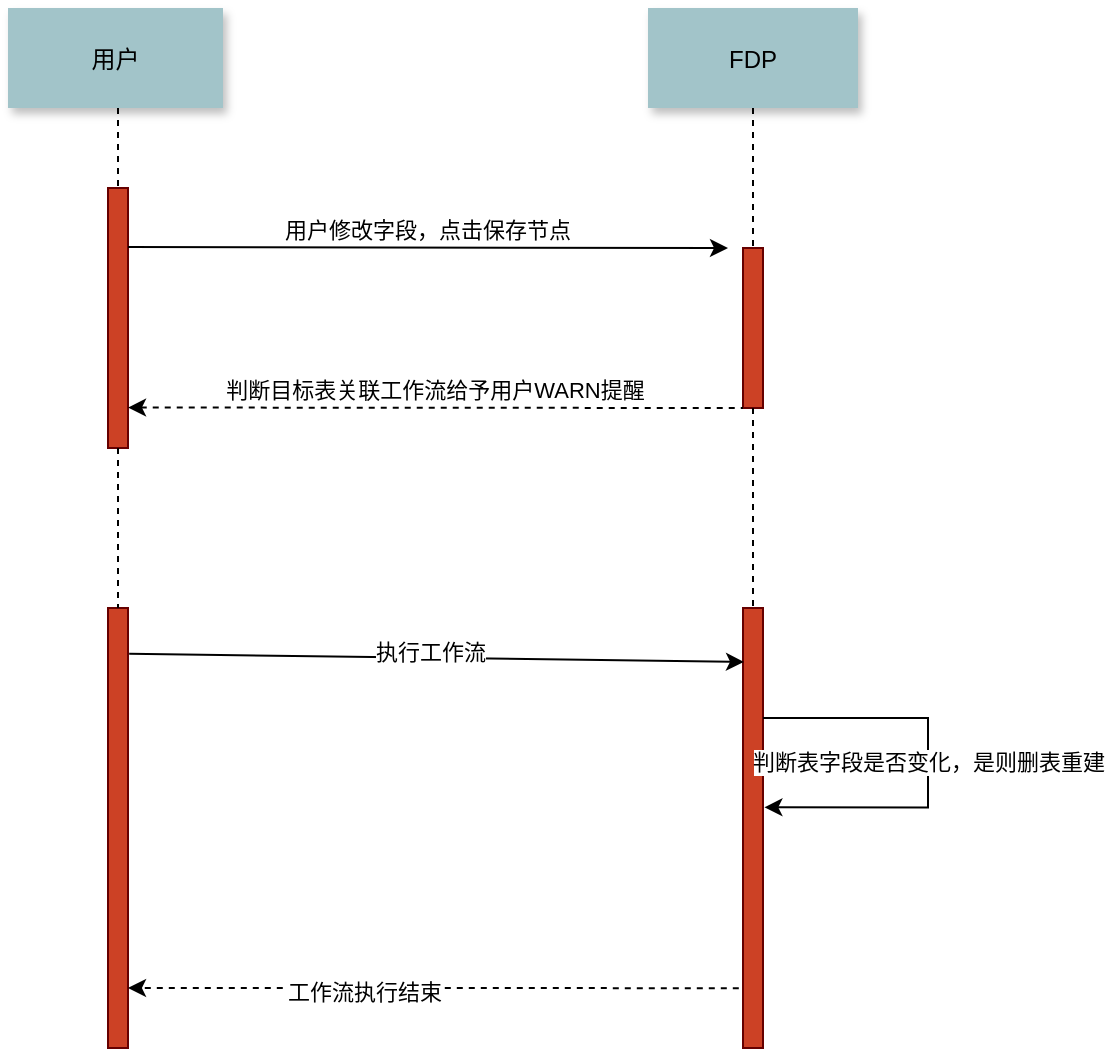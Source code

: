 <mxfile version="14.7.1" type="github">
  <diagram name="Page-1" id="9361dd3d-8414-5efd-6122-117bd74ce7a7">
    <mxGraphModel dx="2053" dy="1182" grid="1" gridSize="10" guides="1" tooltips="1" connect="1" arrows="1" fold="1" page="0" pageScale="1.5" pageWidth="826" pageHeight="1169" background="none" math="0" shadow="0">
      <root>
        <mxCell id="0" />
        <mxCell id="1" parent="0" />
        <mxCell id="2" value="" style="fillColor=#CC4125;strokeColor=#660000" parent="1" vertex="1">
          <mxGeometry x="200" y="150" width="10" height="130" as="geometry" />
        </mxCell>
        <mxCell id="4" value="用户" style="shadow=1;fillColor=#A2C4C9;strokeColor=none" parent="1" vertex="1">
          <mxGeometry x="150" y="60" width="107.5" height="50" as="geometry" />
        </mxCell>
        <mxCell id="6" value="" style="fillColor=#CC4125;strokeColor=#660000" parent="1" vertex="1">
          <mxGeometry x="517.5" y="180" width="10" height="80" as="geometry" />
        </mxCell>
        <mxCell id="7" value="FDP" style="shadow=1;fillColor=#A2C4C9;strokeColor=none" parent="1" vertex="1">
          <mxGeometry x="470" y="60" width="105" height="50" as="geometry" />
        </mxCell>
        <mxCell id="8" value="" style="edgeStyle=none;endArrow=none;dashed=1" parent="1" source="7" target="6" edge="1">
          <mxGeometry x="447.335" y="165" width="100" height="100" as="geometry">
            <mxPoint x="522.259" y="110" as="sourcePoint" />
            <mxPoint x="522.576" y="165" as="targetPoint" />
          </mxGeometry>
        </mxCell>
        <mxCell id="9" value="用户修改字段，点击保存节点" style="edgeStyle=none;verticalLabelPosition=top;verticalAlign=bottom" parent="1" edge="1">
          <mxGeometry x="220" y="92" width="100" height="100" as="geometry">
            <mxPoint x="210" y="179.5" as="sourcePoint" />
            <mxPoint x="510" y="180" as="targetPoint" />
          </mxGeometry>
        </mxCell>
        <mxCell id="11" value="判断目标表关联工作流给予用户WARN提醒" style="edgeStyle=none;verticalLabelPosition=top;verticalAlign=bottom;endArrow=none;startArrow=classic;dashed=1;entryX=0;entryY=1;entryDx=0;entryDy=0;" parent="1" edge="1" target="6">
          <mxGeometry x="220" y="172.259" width="100" height="100" as="geometry">
            <mxPoint x="210" y="259.759" as="sourcePoint" />
            <mxPoint x="340" y="259.759" as="targetPoint" />
          </mxGeometry>
        </mxCell>
        <mxCell id="33" value="" style="edgeStyle=elbowEdgeStyle;elbow=horizontal;endArrow=none;dashed=1" parent="1" source="4" target="2" edge="1">
          <mxGeometry x="230.0" y="310" width="100" height="100" as="geometry">
            <mxPoint x="230.0" y="410" as="sourcePoint" />
            <mxPoint x="330" y="310" as="targetPoint" />
          </mxGeometry>
        </mxCell>
        <mxCell id="42" value="" style="fillColor=#CC4125;strokeColor=#660000" parent="1" vertex="1">
          <mxGeometry x="200" y="360" width="10" height="220" as="geometry" />
        </mxCell>
        <mxCell id="44" value="" style="edgeStyle=none;dashed=1;endArrow=none" parent="1" source="2" target="42" edge="1">
          <mxGeometry x="50" y="300" width="100" height="100" as="geometry">
            <mxPoint x="50" y="400" as="sourcePoint" />
            <mxPoint x="150" y="300" as="targetPoint" />
          </mxGeometry>
        </mxCell>
        <mxCell id="48" value="" style="fillColor=#CC4125;strokeColor=#660000" parent="1" vertex="1">
          <mxGeometry x="517.5" y="360" width="10" height="220" as="geometry" />
        </mxCell>
        <mxCell id="52" value="" style="edgeStyle=none;endArrow=none;dashed=1" parent="1" source="6" target="48" edge="1">
          <mxGeometry x="551.571" y="339.697" width="100" height="100" as="geometry">
            <mxPoint x="626.736" y="284.697" as="sourcePoint" />
            <mxPoint x="626.736" y="464.091" as="targetPoint" />
          </mxGeometry>
        </mxCell>
        <mxCell id="67" value="" style="edgeStyle=elbowEdgeStyle;elbow=vertical;dashed=1;verticalLabelPosition=bottom;verticalAlign=top;exitX=-0.21;exitY=0.864;exitDx=0;exitDy=0;exitPerimeter=0;" parent="1" edge="1" source="48">
          <mxGeometry x="507.5" y="664.342" width="100" height="100" as="geometry">
            <mxPoint x="342.5" y="549.5" as="sourcePoint" />
            <mxPoint x="210" y="549.5" as="targetPoint" />
            <Array as="points" />
          </mxGeometry>
        </mxCell>
        <mxCell id="hJ2PDZyGnO3g0prVswh8-98" value="工作流执行结束" style="edgeLabel;html=1;align=center;verticalAlign=middle;resizable=0;points=[];" vertex="1" connectable="0" parent="67">
          <mxGeometry relative="1" as="geometry">
            <mxPoint x="-35" y="2" as="offset" />
          </mxGeometry>
        </mxCell>
        <mxCell id="hJ2PDZyGnO3g0prVswh8-92" value="" style="endArrow=classic;html=1;exitX=1.06;exitY=0.104;exitDx=0;exitDy=0;exitPerimeter=0;" edge="1" parent="1" source="42">
          <mxGeometry relative="1" as="geometry">
            <mxPoint x="220" y="390" as="sourcePoint" />
            <mxPoint x="518" y="387" as="targetPoint" />
          </mxGeometry>
        </mxCell>
        <mxCell id="hJ2PDZyGnO3g0prVswh8-96" value="执行工作流" style="edgeLabel;html=1;align=center;verticalAlign=middle;resizable=0;points=[];" vertex="1" connectable="0" parent="hJ2PDZyGnO3g0prVswh8-92">
          <mxGeometry x="-0.021" y="3" relative="1" as="geometry">
            <mxPoint as="offset" />
          </mxGeometry>
        </mxCell>
        <mxCell id="hJ2PDZyGnO3g0prVswh8-97" value="判断表字段是否变化，是则删表重建" style="edgeStyle=orthogonalEdgeStyle;rounded=0;orthogonalLoop=1;jettySize=auto;html=1;exitX=1;exitY=0.25;exitDx=0;exitDy=0;entryX=1.07;entryY=0.453;entryDx=0;entryDy=0;entryPerimeter=0;" edge="1" parent="1" source="48" target="48">
          <mxGeometry relative="1" as="geometry">
            <Array as="points">
              <mxPoint x="610" y="415" />
              <mxPoint x="610" y="460" />
            </Array>
          </mxGeometry>
        </mxCell>
      </root>
    </mxGraphModel>
  </diagram>
</mxfile>
